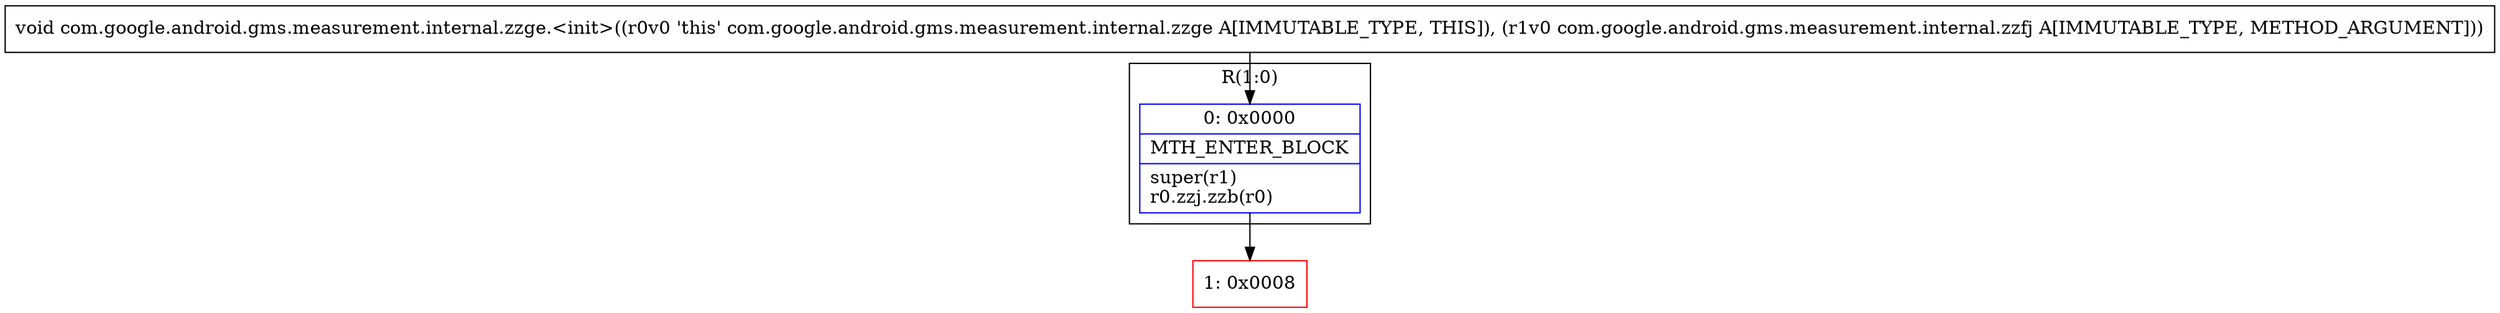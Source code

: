 digraph "CFG forcom.google.android.gms.measurement.internal.zzge.\<init\>(Lcom\/google\/android\/gms\/measurement\/internal\/zzfj;)V" {
subgraph cluster_Region_204974175 {
label = "R(1:0)";
node [shape=record,color=blue];
Node_0 [shape=record,label="{0\:\ 0x0000|MTH_ENTER_BLOCK\l|super(r1)\lr0.zzj.zzb(r0)\l}"];
}
Node_1 [shape=record,color=red,label="{1\:\ 0x0008}"];
MethodNode[shape=record,label="{void com.google.android.gms.measurement.internal.zzge.\<init\>((r0v0 'this' com.google.android.gms.measurement.internal.zzge A[IMMUTABLE_TYPE, THIS]), (r1v0 com.google.android.gms.measurement.internal.zzfj A[IMMUTABLE_TYPE, METHOD_ARGUMENT])) }"];
MethodNode -> Node_0;
Node_0 -> Node_1;
}

